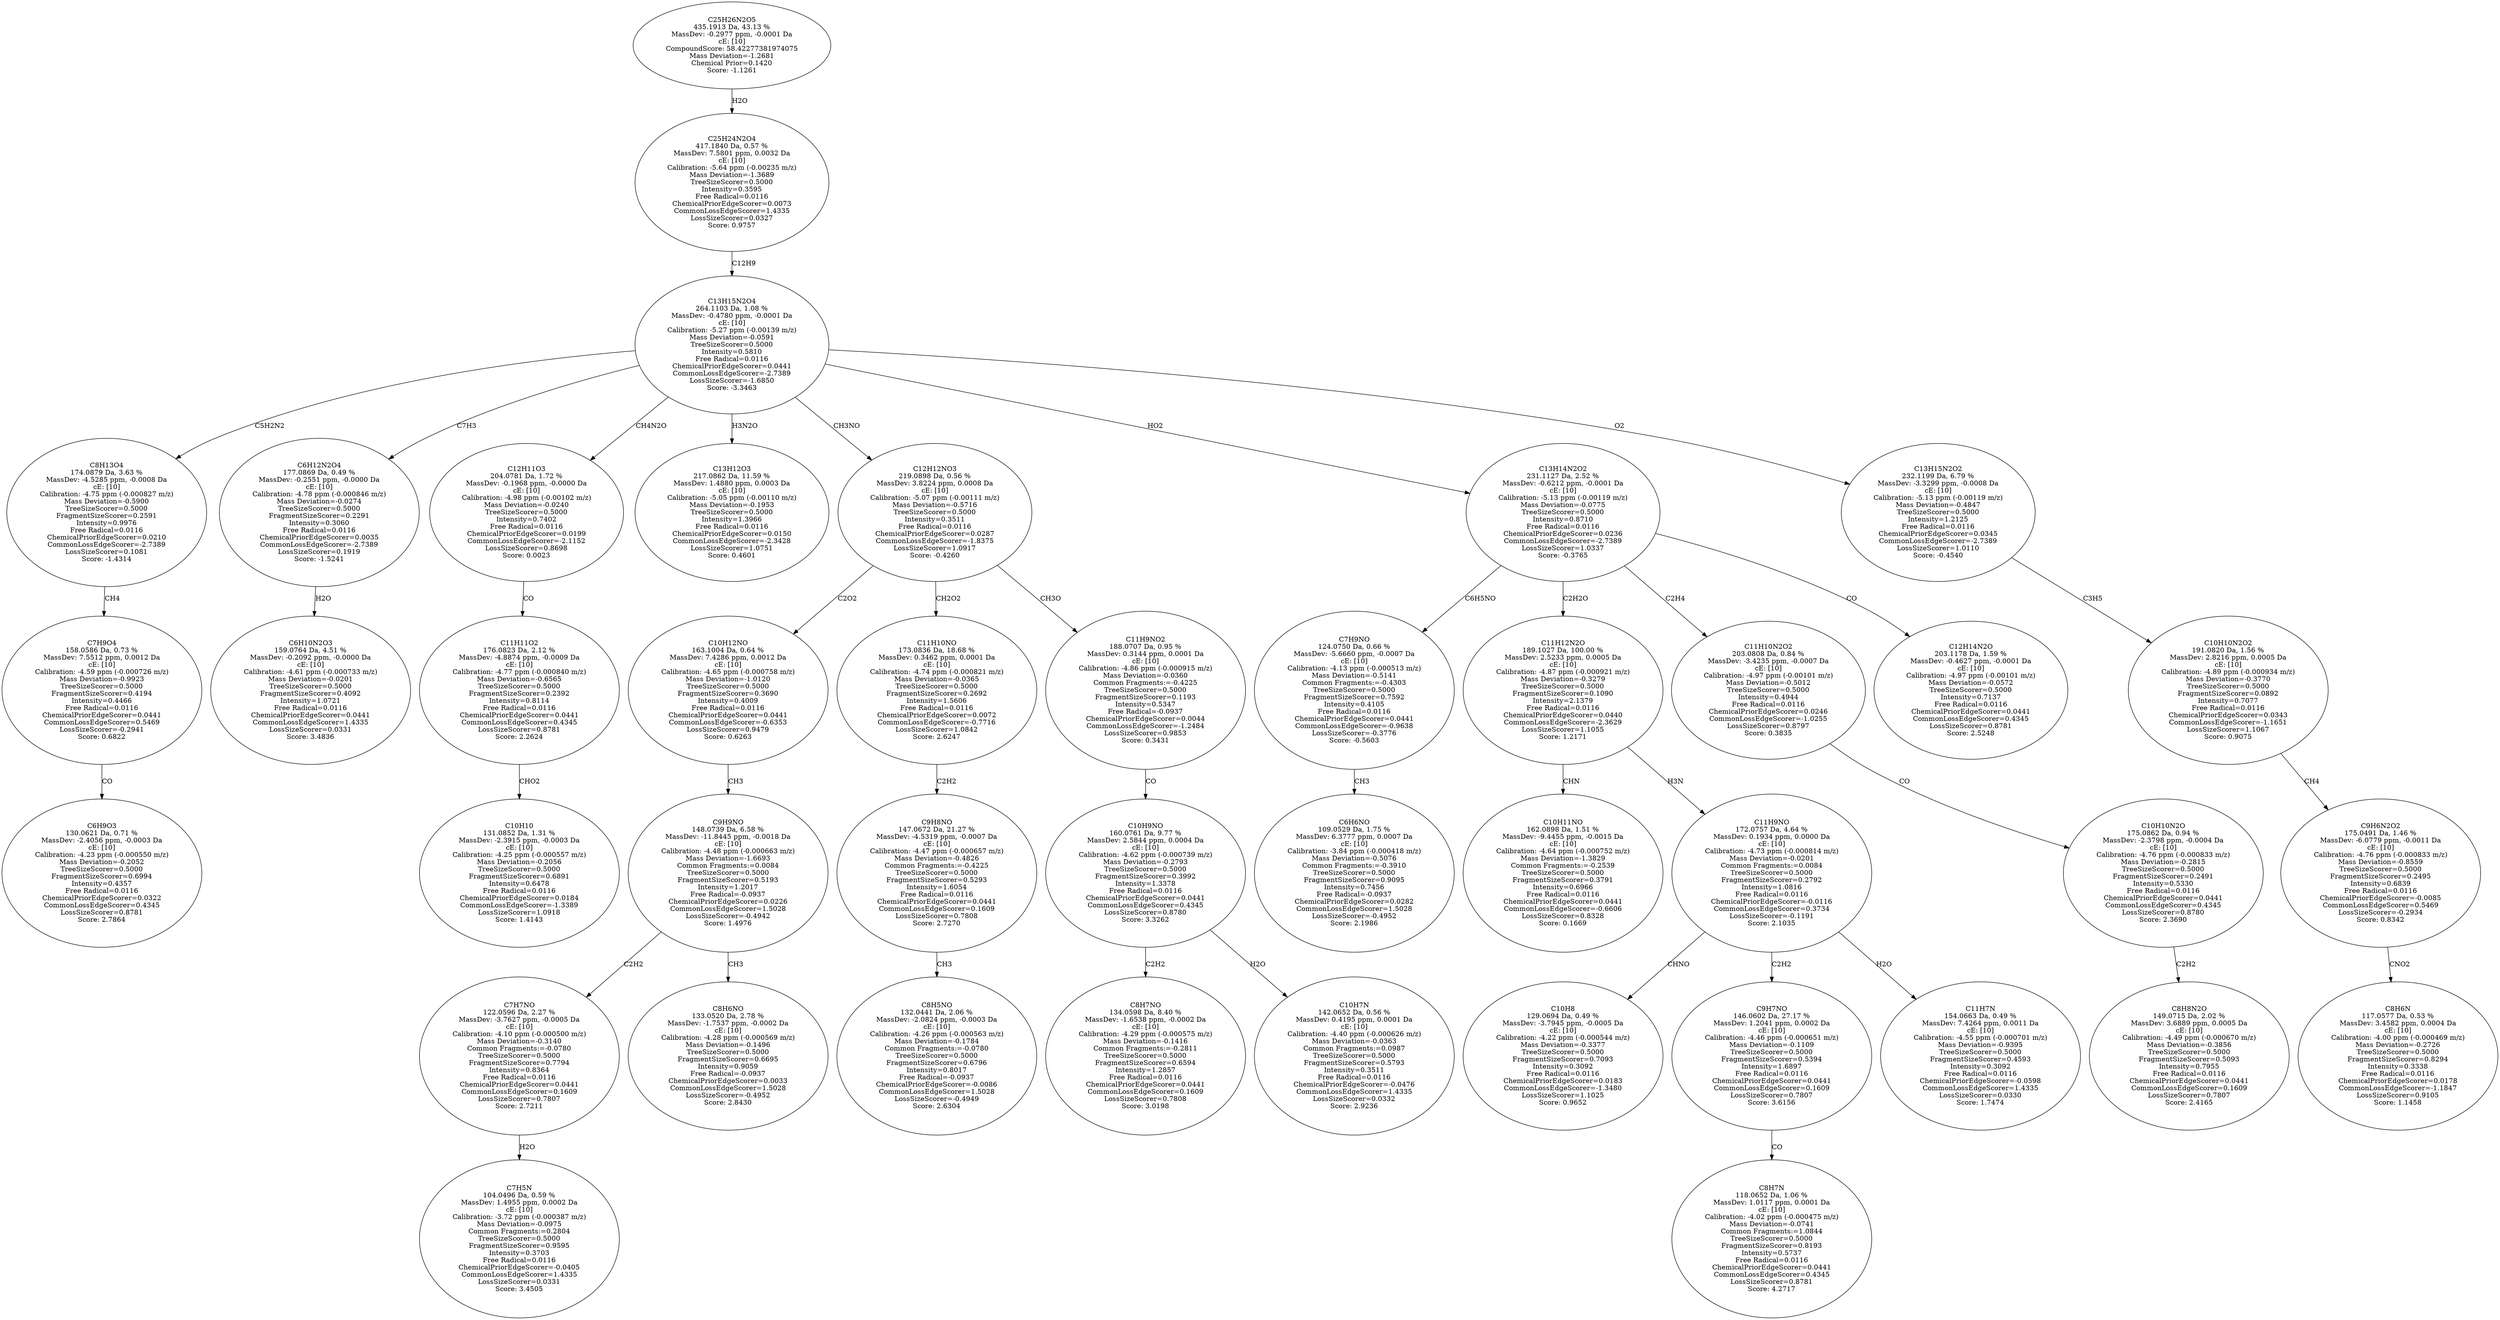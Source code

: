 strict digraph {
v1 [label="C6H9O3\n130.0621 Da, 0.71 %\nMassDev: -2.4056 ppm, -0.0003 Da\ncE: [10]\nCalibration: -4.23 ppm (-0.000550 m/z)\nMass Deviation=-0.2052\nTreeSizeScorer=0.5000\nFragmentSizeScorer=0.6994\nIntensity=0.4357\nFree Radical=0.0116\nChemicalPriorEdgeScorer=0.0322\nCommonLossEdgeScorer=0.4345\nLossSizeScorer=0.8781\nScore: 2.7864"];
v2 [label="C7H9O4\n158.0586 Da, 0.73 %\nMassDev: 7.5512 ppm, 0.0012 Da\ncE: [10]\nCalibration: -4.59 ppm (-0.000726 m/z)\nMass Deviation=-0.9923\nTreeSizeScorer=0.5000\nFragmentSizeScorer=0.4194\nIntensity=0.4466\nFree Radical=0.0116\nChemicalPriorEdgeScorer=0.0441\nCommonLossEdgeScorer=0.5469\nLossSizeScorer=-0.2941\nScore: 0.6822"];
v3 [label="C8H13O4\n174.0879 Da, 3.63 %\nMassDev: -4.5285 ppm, -0.0008 Da\ncE: [10]\nCalibration: -4.75 ppm (-0.000827 m/z)\nMass Deviation=-0.5900\nTreeSizeScorer=0.5000\nFragmentSizeScorer=0.2591\nIntensity=0.9976\nFree Radical=0.0116\nChemicalPriorEdgeScorer=0.0210\nCommonLossEdgeScorer=-2.7389\nLossSizeScorer=0.1081\nScore: -1.4314"];
v4 [label="C6H10N2O3\n159.0764 Da, 4.51 %\nMassDev: -0.2092 ppm, -0.0000 Da\ncE: [10]\nCalibration: -4.61 ppm (-0.000733 m/z)\nMass Deviation=-0.0201\nTreeSizeScorer=0.5000\nFragmentSizeScorer=0.4092\nIntensity=1.0721\nFree Radical=0.0116\nChemicalPriorEdgeScorer=0.0441\nCommonLossEdgeScorer=1.4335\nLossSizeScorer=0.0331\nScore: 3.4836"];
v5 [label="C6H12N2O4\n177.0869 Da, 0.49 %\nMassDev: -0.2551 ppm, -0.0000 Da\ncE: [10]\nCalibration: -4.78 ppm (-0.000846 m/z)\nMass Deviation=-0.0274\nTreeSizeScorer=0.5000\nFragmentSizeScorer=0.2291\nIntensity=0.3060\nFree Radical=0.0116\nChemicalPriorEdgeScorer=0.0035\nCommonLossEdgeScorer=-2.7389\nLossSizeScorer=0.1919\nScore: -1.5241"];
v6 [label="C10H10\n131.0852 Da, 1.31 %\nMassDev: -2.3915 ppm, -0.0003 Da\ncE: [10]\nCalibration: -4.25 ppm (-0.000557 m/z)\nMass Deviation=-0.2056\nTreeSizeScorer=0.5000\nFragmentSizeScorer=0.6891\nIntensity=0.6478\nFree Radical=0.0116\nChemicalPriorEdgeScorer=0.0184\nCommonLossEdgeScorer=-1.3389\nLossSizeScorer=1.0918\nScore: 1.4143"];
v7 [label="C11H11O2\n176.0823 Da, 2.12 %\nMassDev: -4.8874 ppm, -0.0009 Da\ncE: [10]\nCalibration: -4.77 ppm (-0.000840 m/z)\nMass Deviation=-0.6565\nTreeSizeScorer=0.5000\nFragmentSizeScorer=0.2392\nIntensity=0.8114\nFree Radical=0.0116\nChemicalPriorEdgeScorer=0.0441\nCommonLossEdgeScorer=0.4345\nLossSizeScorer=0.8781\nScore: 2.2624"];
v8 [label="C12H11O3\n204.0781 Da, 1.72 %\nMassDev: -0.1968 ppm, -0.0000 Da\ncE: [10]\nCalibration: -4.98 ppm (-0.00102 m/z)\nMass Deviation=-0.0240\nTreeSizeScorer=0.5000\nIntensity=0.7402\nFree Radical=0.0116\nChemicalPriorEdgeScorer=0.0199\nCommonLossEdgeScorer=-2.1152\nLossSizeScorer=0.8698\nScore: 0.0023"];
v9 [label="C13H12O3\n217.0862 Da, 11.59 %\nMassDev: 1.4880 ppm, 0.0003 Da\ncE: [10]\nCalibration: -5.05 ppm (-0.00110 m/z)\nMass Deviation=-0.1953\nTreeSizeScorer=0.5000\nIntensity=1.3966\nFree Radical=0.0116\nChemicalPriorEdgeScorer=0.0150\nCommonLossEdgeScorer=-2.3428\nLossSizeScorer=1.0751\nScore: 0.4601"];
v10 [label="C7H5N\n104.0496 Da, 0.59 %\nMassDev: 1.4955 ppm, 0.0002 Da\ncE: [10]\nCalibration: -3.72 ppm (-0.000387 m/z)\nMass Deviation=-0.0975\nCommon Fragments:=0.2804\nTreeSizeScorer=0.5000\nFragmentSizeScorer=0.9595\nIntensity=0.3703\nFree Radical=0.0116\nChemicalPriorEdgeScorer=-0.0405\nCommonLossEdgeScorer=1.4335\nLossSizeScorer=0.0331\nScore: 3.4505"];
v11 [label="C7H7NO\n122.0596 Da, 2.27 %\nMassDev: -3.7627 ppm, -0.0005 Da\ncE: [10]\nCalibration: -4.10 ppm (-0.000500 m/z)\nMass Deviation=-0.3140\nCommon Fragments:=-0.0780\nTreeSizeScorer=0.5000\nFragmentSizeScorer=0.7794\nIntensity=0.8364\nFree Radical=0.0116\nChemicalPriorEdgeScorer=0.0441\nCommonLossEdgeScorer=0.1609\nLossSizeScorer=0.7807\nScore: 2.7211"];
v12 [label="C8H6NO\n133.0520 Da, 2.78 %\nMassDev: -1.7537 ppm, -0.0002 Da\ncE: [10]\nCalibration: -4.28 ppm (-0.000569 m/z)\nMass Deviation=-0.1496\nTreeSizeScorer=0.5000\nFragmentSizeScorer=0.6695\nIntensity=0.9059\nFree Radical=-0.0937\nChemicalPriorEdgeScorer=0.0033\nCommonLossEdgeScorer=1.5028\nLossSizeScorer=-0.4952\nScore: 2.8430"];
v13 [label="C9H9NO\n148.0739 Da, 6.58 %\nMassDev: -11.8445 ppm, -0.0018 Da\ncE: [10]\nCalibration: -4.48 ppm (-0.000663 m/z)\nMass Deviation=-1.6693\nCommon Fragments:=0.0084\nTreeSizeScorer=0.5000\nFragmentSizeScorer=0.5193\nIntensity=1.2017\nFree Radical=-0.0937\nChemicalPriorEdgeScorer=0.0226\nCommonLossEdgeScorer=1.5028\nLossSizeScorer=-0.4942\nScore: 1.4976"];
v14 [label="C10H12NO\n163.1004 Da, 0.64 %\nMassDev: 7.4286 ppm, 0.0012 Da\ncE: [10]\nCalibration: -4.65 ppm (-0.000758 m/z)\nMass Deviation=-1.0120\nTreeSizeScorer=0.5000\nFragmentSizeScorer=0.3690\nIntensity=0.4009\nFree Radical=0.0116\nChemicalPriorEdgeScorer=0.0441\nCommonLossEdgeScorer=-0.6353\nLossSizeScorer=0.9479\nScore: 0.6263"];
v15 [label="C8H5NO\n132.0441 Da, 2.06 %\nMassDev: -2.0824 ppm, -0.0003 Da\ncE: [10]\nCalibration: -4.26 ppm (-0.000563 m/z)\nMass Deviation=-0.1784\nCommon Fragments:=-0.0780\nTreeSizeScorer=0.5000\nFragmentSizeScorer=0.6796\nIntensity=0.8017\nFree Radical=-0.0937\nChemicalPriorEdgeScorer=-0.0086\nCommonLossEdgeScorer=1.5028\nLossSizeScorer=-0.4949\nScore: 2.6304"];
v16 [label="C9H8NO\n147.0672 Da, 21.27 %\nMassDev: -4.5319 ppm, -0.0007 Da\ncE: [10]\nCalibration: -4.47 ppm (-0.000657 m/z)\nMass Deviation=-0.4826\nCommon Fragments:=-0.4225\nTreeSizeScorer=0.5000\nFragmentSizeScorer=0.5293\nIntensity=1.6054\nFree Radical=0.0116\nChemicalPriorEdgeScorer=0.0441\nCommonLossEdgeScorer=0.1609\nLossSizeScorer=0.7808\nScore: 2.7270"];
v17 [label="C11H10NO\n173.0836 Da, 18.68 %\nMassDev: 0.3462 ppm, 0.0001 Da\ncE: [10]\nCalibration: -4.74 ppm (-0.000821 m/z)\nMass Deviation=-0.0365\nTreeSizeScorer=0.5000\nFragmentSizeScorer=0.2692\nIntensity=1.5606\nFree Radical=0.0116\nChemicalPriorEdgeScorer=0.0072\nCommonLossEdgeScorer=-0.7716\nLossSizeScorer=1.0842\nScore: 2.6247"];
v18 [label="C8H7NO\n134.0598 Da, 8.40 %\nMassDev: -1.6538 ppm, -0.0002 Da\ncE: [10]\nCalibration: -4.29 ppm (-0.000575 m/z)\nMass Deviation=-0.1416\nCommon Fragments:=-0.2811\nTreeSizeScorer=0.5000\nFragmentSizeScorer=0.6594\nIntensity=1.2857\nFree Radical=0.0116\nChemicalPriorEdgeScorer=0.0441\nCommonLossEdgeScorer=0.1609\nLossSizeScorer=0.7808\nScore: 3.0198"];
v19 [label="C10H7N\n142.0652 Da, 0.56 %\nMassDev: 0.4195 ppm, 0.0001 Da\ncE: [10]\nCalibration: -4.40 ppm (-0.000626 m/z)\nMass Deviation=-0.0363\nCommon Fragments:=0.0987\nTreeSizeScorer=0.5000\nFragmentSizeScorer=0.5793\nIntensity=0.3511\nFree Radical=0.0116\nChemicalPriorEdgeScorer=-0.0476\nCommonLossEdgeScorer=1.4335\nLossSizeScorer=0.0332\nScore: 2.9236"];
v20 [label="C10H9NO\n160.0761 Da, 9.77 %\nMassDev: 2.5844 ppm, 0.0004 Da\ncE: [10]\nCalibration: -4.62 ppm (-0.000739 m/z)\nMass Deviation=-0.2793\nTreeSizeScorer=0.5000\nFragmentSizeScorer=0.3992\nIntensity=1.3378\nFree Radical=0.0116\nChemicalPriorEdgeScorer=0.0441\nCommonLossEdgeScorer=0.4345\nLossSizeScorer=0.8780\nScore: 3.3262"];
v21 [label="C11H9NO2\n188.0707 Da, 0.95 %\nMassDev: 0.3144 ppm, 0.0001 Da\ncE: [10]\nCalibration: -4.86 ppm (-0.000915 m/z)\nMass Deviation=-0.0360\nCommon Fragments:=-0.4225\nTreeSizeScorer=0.5000\nFragmentSizeScorer=0.1193\nIntensity=0.5347\nFree Radical=-0.0937\nChemicalPriorEdgeScorer=0.0044\nCommonLossEdgeScorer=-1.2484\nLossSizeScorer=0.9853\nScore: 0.3431"];
v22 [label="C12H12NO3\n219.0898 Da, 0.56 %\nMassDev: 3.8224 ppm, 0.0008 Da\ncE: [10]\nCalibration: -5.07 ppm (-0.00111 m/z)\nMass Deviation=-0.5716\nTreeSizeScorer=0.5000\nIntensity=0.3511\nFree Radical=0.0116\nChemicalPriorEdgeScorer=0.0287\nCommonLossEdgeScorer=-1.8375\nLossSizeScorer=1.0917\nScore: -0.4260"];
v23 [label="C6H6NO\n109.0529 Da, 1.75 %\nMassDev: 6.3777 ppm, 0.0007 Da\ncE: [10]\nCalibration: -3.84 ppm (-0.000418 m/z)\nMass Deviation=-0.5076\nCommon Fragments:=-0.3910\nTreeSizeScorer=0.5000\nFragmentSizeScorer=0.9095\nIntensity=0.7456\nFree Radical=-0.0937\nChemicalPriorEdgeScorer=0.0282\nCommonLossEdgeScorer=1.5028\nLossSizeScorer=-0.4952\nScore: 2.1986"];
v24 [label="C7H9NO\n124.0750 Da, 0.66 %\nMassDev: -5.6660 ppm, -0.0007 Da\ncE: [10]\nCalibration: -4.13 ppm (-0.000513 m/z)\nMass Deviation=-0.5141\nCommon Fragments:=-0.4303\nTreeSizeScorer=0.5000\nFragmentSizeScorer=0.7592\nIntensity=0.4105\nFree Radical=0.0116\nChemicalPriorEdgeScorer=0.0441\nCommonLossEdgeScorer=-0.9638\nLossSizeScorer=-0.3776\nScore: -0.5603"];
v25 [label="C10H11NO\n162.0898 Da, 1.51 %\nMassDev: -9.4455 ppm, -0.0015 Da\ncE: [10]\nCalibration: -4.64 ppm (-0.000752 m/z)\nMass Deviation=-1.3829\nCommon Fragments:=-0.2539\nTreeSizeScorer=0.5000\nFragmentSizeScorer=0.3791\nIntensity=0.6966\nFree Radical=0.0116\nChemicalPriorEdgeScorer=0.0441\nCommonLossEdgeScorer=-0.6606\nLossSizeScorer=0.8328\nScore: 0.1669"];
v26 [label="C10H8\n129.0694 Da, 0.49 %\nMassDev: -3.7945 ppm, -0.0005 Da\ncE: [10]\nCalibration: -4.22 ppm (-0.000544 m/z)\nMass Deviation=-0.3377\nTreeSizeScorer=0.5000\nFragmentSizeScorer=0.7093\nIntensity=0.3092\nFree Radical=0.0116\nChemicalPriorEdgeScorer=0.0183\nCommonLossEdgeScorer=-1.3480\nLossSizeScorer=1.1025\nScore: 0.9652"];
v27 [label="C8H7N\n118.0652 Da, 1.06 %\nMassDev: 1.0117 ppm, 0.0001 Da\ncE: [10]\nCalibration: -4.02 ppm (-0.000475 m/z)\nMass Deviation=-0.0741\nCommon Fragments:=1.0844\nTreeSizeScorer=0.5000\nFragmentSizeScorer=0.8193\nIntensity=0.5737\nFree Radical=0.0116\nChemicalPriorEdgeScorer=0.0441\nCommonLossEdgeScorer=0.4345\nLossSizeScorer=0.8781\nScore: 4.2717"];
v28 [label="C9H7NO\n146.0602 Da, 27.17 %\nMassDev: 1.2041 ppm, 0.0002 Da\ncE: [10]\nCalibration: -4.46 ppm (-0.000651 m/z)\nMass Deviation=-0.1109\nTreeSizeScorer=0.5000\nFragmentSizeScorer=0.5394\nIntensity=1.6897\nFree Radical=0.0116\nChemicalPriorEdgeScorer=0.0441\nCommonLossEdgeScorer=0.1609\nLossSizeScorer=0.7807\nScore: 3.6156"];
v29 [label="C11H7N\n154.0663 Da, 0.49 %\nMassDev: 7.4264 ppm, 0.0011 Da\ncE: [10]\nCalibration: -4.55 ppm (-0.000701 m/z)\nMass Deviation=-0.9395\nTreeSizeScorer=0.5000\nFragmentSizeScorer=0.4593\nIntensity=0.3092\nFree Radical=0.0116\nChemicalPriorEdgeScorer=-0.0598\nCommonLossEdgeScorer=1.4335\nLossSizeScorer=0.0330\nScore: 1.7474"];
v30 [label="C11H9NO\n172.0757 Da, 4.64 %\nMassDev: 0.1934 ppm, 0.0000 Da\ncE: [10]\nCalibration: -4.73 ppm (-0.000814 m/z)\nMass Deviation=-0.0201\nCommon Fragments:=0.0084\nTreeSizeScorer=0.5000\nFragmentSizeScorer=0.2792\nIntensity=1.0816\nFree Radical=0.0116\nChemicalPriorEdgeScorer=-0.0116\nCommonLossEdgeScorer=0.3734\nLossSizeScorer=-0.1191\nScore: 2.1035"];
v31 [label="C11H12N2O\n189.1027 Da, 100.00 %\nMassDev: 2.5233 ppm, 0.0005 Da\ncE: [10]\nCalibration: -4.87 ppm (-0.000921 m/z)\nMass Deviation=-0.3279\nTreeSizeScorer=0.5000\nFragmentSizeScorer=0.1090\nIntensity=2.1379\nFree Radical=0.0116\nChemicalPriorEdgeScorer=0.0440\nCommonLossEdgeScorer=-2.3629\nLossSizeScorer=1.1055\nScore: 1.2171"];
v32 [label="C8H8N2O\n149.0715 Da, 2.02 %\nMassDev: 3.6889 ppm, 0.0005 Da\ncE: [10]\nCalibration: -4.49 ppm (-0.000670 m/z)\nMass Deviation=-0.3856\nTreeSizeScorer=0.5000\nFragmentSizeScorer=0.5093\nIntensity=0.7955\nFree Radical=0.0116\nChemicalPriorEdgeScorer=0.0441\nCommonLossEdgeScorer=0.1609\nLossSizeScorer=0.7807\nScore: 2.4165"];
v33 [label="C10H10N2O\n175.0862 Da, 0.94 %\nMassDev: -2.3798 ppm, -0.0004 Da\ncE: [10]\nCalibration: -4.76 ppm (-0.000833 m/z)\nMass Deviation=-0.2815\nTreeSizeScorer=0.5000\nFragmentSizeScorer=0.2491\nIntensity=0.5330\nFree Radical=0.0116\nChemicalPriorEdgeScorer=0.0441\nCommonLossEdgeScorer=0.4345\nLossSizeScorer=0.8780\nScore: 2.3690"];
v34 [label="C11H10N2O2\n203.0808 Da, 0.84 %\nMassDev: -3.4235 ppm, -0.0007 Da\ncE: [10]\nCalibration: -4.97 ppm (-0.00101 m/z)\nMass Deviation=-0.5012\nTreeSizeScorer=0.5000\nIntensity=0.4944\nFree Radical=0.0116\nChemicalPriorEdgeScorer=0.0246\nCommonLossEdgeScorer=-1.0255\nLossSizeScorer=0.8797\nScore: 0.3835"];
v35 [label="C12H14N2O\n203.1178 Da, 1.59 %\nMassDev: -0.4627 ppm, -0.0001 Da\ncE: [10]\nCalibration: -4.97 ppm (-0.00101 m/z)\nMass Deviation=-0.0572\nTreeSizeScorer=0.5000\nIntensity=0.7137\nFree Radical=0.0116\nChemicalPriorEdgeScorer=0.0441\nCommonLossEdgeScorer=0.4345\nLossSizeScorer=0.8781\nScore: 2.5248"];
v36 [label="C13H14N2O2\n231.1127 Da, 2.52 %\nMassDev: -0.6212 ppm, -0.0001 Da\ncE: [10]\nCalibration: -5.13 ppm (-0.00119 m/z)\nMass Deviation=-0.0775\nTreeSizeScorer=0.5000\nIntensity=0.8710\nFree Radical=0.0116\nChemicalPriorEdgeScorer=0.0236\nCommonLossEdgeScorer=-2.7389\nLossSizeScorer=1.0337\nScore: -0.3765"];
v37 [label="C8H6N\n117.0577 Da, 0.53 %\nMassDev: 3.4582 ppm, 0.0004 Da\ncE: [10]\nCalibration: -4.00 ppm (-0.000469 m/z)\nMass Deviation=-0.2726\nTreeSizeScorer=0.5000\nFragmentSizeScorer=0.8294\nIntensity=0.3338\nFree Radical=0.0116\nChemicalPriorEdgeScorer=0.0178\nCommonLossEdgeScorer=-1.1847\nLossSizeScorer=0.9105\nScore: 1.1458"];
v38 [label="C9H6N2O2\n175.0491 Da, 1.46 %\nMassDev: -6.0779 ppm, -0.0011 Da\ncE: [10]\nCalibration: -4.76 ppm (-0.000833 m/z)\nMass Deviation=-0.8559\nTreeSizeScorer=0.5000\nFragmentSizeScorer=0.2495\nIntensity=0.6839\nFree Radical=0.0116\nChemicalPriorEdgeScorer=-0.0085\nCommonLossEdgeScorer=0.5469\nLossSizeScorer=-0.2934\nScore: 0.8342"];
v39 [label="C10H10N2O2\n191.0820 Da, 1.56 %\nMassDev: 2.8216 ppm, 0.0005 Da\ncE: [10]\nCalibration: -4.89 ppm (-0.000934 m/z)\nMass Deviation=-0.3770\nTreeSizeScorer=0.5000\nFragmentSizeScorer=0.0892\nIntensity=0.7077\nFree Radical=0.0116\nChemicalPriorEdgeScorer=0.0343\nCommonLossEdgeScorer=-1.1651\nLossSizeScorer=1.1067\nScore: 0.9075"];
v40 [label="C13H15N2O2\n232.1199 Da, 6.79 %\nMassDev: -3.3299 ppm, -0.0008 Da\ncE: [10]\nCalibration: -5.13 ppm (-0.00119 m/z)\nMass Deviation=-0.4847\nTreeSizeScorer=0.5000\nIntensity=1.2125\nFree Radical=0.0116\nChemicalPriorEdgeScorer=0.0345\nCommonLossEdgeScorer=-2.7389\nLossSizeScorer=1.0110\nScore: -0.4540"];
v41 [label="C13H15N2O4\n264.1103 Da, 1.08 %\nMassDev: -0.4780 ppm, -0.0001 Da\ncE: [10]\nCalibration: -5.27 ppm (-0.00139 m/z)\nMass Deviation=-0.0591\nTreeSizeScorer=0.5000\nIntensity=0.5810\nFree Radical=0.0116\nChemicalPriorEdgeScorer=0.0441\nCommonLossEdgeScorer=-2.7389\nLossSizeScorer=-1.6850\nScore: -3.3463"];
v42 [label="C25H24N2O4\n417.1840 Da, 0.57 %\nMassDev: 7.5801 ppm, 0.0032 Da\ncE: [10]\nCalibration: -5.64 ppm (-0.00235 m/z)\nMass Deviation=-1.3689\nTreeSizeScorer=0.5000\nIntensity=0.3595\nFree Radical=0.0116\nChemicalPriorEdgeScorer=0.0073\nCommonLossEdgeScorer=1.4335\nLossSizeScorer=0.0327\nScore: 0.9757"];
v43 [label="C25H26N2O5\n435.1913 Da, 43.13 %\nMassDev: -0.2977 ppm, -0.0001 Da\ncE: [10]\nCompoundScore: 58.42277381974075\nMass Deviation=-1.2681\nChemical Prior=0.1420\nScore: -1.1261"];
v2 -> v1 [label="CO"];
v3 -> v2 [label="CH4"];
v41 -> v3 [label="C5H2N2"];
v5 -> v4 [label="H2O"];
v41 -> v5 [label="C7H3"];
v7 -> v6 [label="CHO2"];
v8 -> v7 [label="CO"];
v41 -> v8 [label="CH4N2O"];
v41 -> v9 [label="H3N2O"];
v11 -> v10 [label="H2O"];
v13 -> v11 [label="C2H2"];
v13 -> v12 [label="CH3"];
v14 -> v13 [label="CH3"];
v22 -> v14 [label="C2O2"];
v16 -> v15 [label="CH3"];
v17 -> v16 [label="C2H2"];
v22 -> v17 [label="CH2O2"];
v20 -> v18 [label="C2H2"];
v20 -> v19 [label="H2O"];
v21 -> v20 [label="CO"];
v22 -> v21 [label="CH3O"];
v41 -> v22 [label="CH3NO"];
v24 -> v23 [label="CH3"];
v36 -> v24 [label="C6H5NO"];
v31 -> v25 [label="CHN"];
v30 -> v26 [label="CHNO"];
v28 -> v27 [label="CO"];
v30 -> v28 [label="C2H2"];
v30 -> v29 [label="H2O"];
v31 -> v30 [label="H3N"];
v36 -> v31 [label="C2H2O"];
v33 -> v32 [label="C2H2"];
v34 -> v33 [label="CO"];
v36 -> v34 [label="C2H4"];
v36 -> v35 [label="CO"];
v41 -> v36 [label="HO2"];
v38 -> v37 [label="CNO2"];
v39 -> v38 [label="CH4"];
v40 -> v39 [label="C3H5"];
v41 -> v40 [label="O2"];
v42 -> v41 [label="C12H9"];
v43 -> v42 [label="H2O"];
}